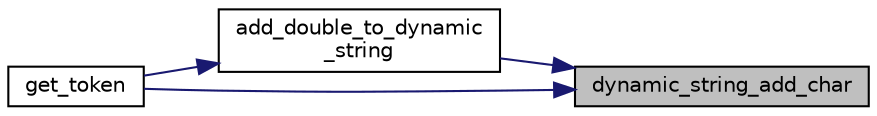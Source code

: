 digraph "dynamic_string_add_char"
{
 // LATEX_PDF_SIZE
  edge [fontname="Helvetica",fontsize="10",labelfontname="Helvetica",labelfontsize="10"];
  node [fontname="Helvetica",fontsize="10",shape=record];
  rankdir="RL";
  Node1 [label="dynamic_string_add_char",height=0.2,width=0.4,color="black", fillcolor="grey75", style="filled", fontcolor="black",tooltip=" "];
  Node1 -> Node2 [dir="back",color="midnightblue",fontsize="10",style="solid"];
  Node2 [label="add_double_to_dynamic\l_string",height=0.2,width=0.4,color="black", fillcolor="white", style="filled",URL="$newstring_8c.html#a723751a5d99efdf10145303c11895ce9",tooltip=" "];
  Node2 -> Node3 [dir="back",color="midnightblue",fontsize="10",style="solid"];
  Node3 [label="get_token",height=0.2,width=0.4,color="black", fillcolor="white", style="filled",URL="$lexical__analyser_8c.html#a1b68532a422d65e0eab79e3011af906e",tooltip=" "];
  Node1 -> Node3 [dir="back",color="midnightblue",fontsize="10",style="solid"];
}
